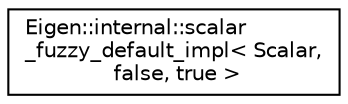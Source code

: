 digraph "Graphical Class Hierarchy"
{
  edge [fontname="Helvetica",fontsize="10",labelfontname="Helvetica",labelfontsize="10"];
  node [fontname="Helvetica",fontsize="10",shape=record];
  rankdir="LR";
  Node1 [label="Eigen::internal::scalar\l_fuzzy_default_impl\< Scalar,\l false, true \>",height=0.2,width=0.4,color="black", fillcolor="white", style="filled",URL="$struct_eigen_1_1internal_1_1scalar__fuzzy__default__impl_3_01_scalar_00_01false_00_01true_01_4.html"];
}

